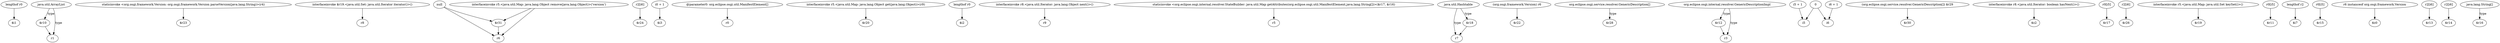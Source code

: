 digraph g {
0[label="lengthof r0"]
1[label="$i1"]
0->1[label=""]
2[label="$r10"]
3[label="r1"]
2->3[label=""]
4[label="staticinvoke <org.osgi.framework.Version: org.osgi.framework.Version parseVersion(java.lang.String)>(r4)"]
5[label="$r23"]
4->5[label=""]
6[label="interfaceinvoke $r19.<java.util.Set: java.util.Iterator iterator()>()"]
7[label="r8"]
6->7[label=""]
8[label="null"]
9[label="r6"]
8->9[label=""]
10[label="r2[i6]"]
11[label="$r24"]
10->11[label=""]
12[label="i0 + 1"]
13[label="$i3"]
12->13[label=""]
14[label="@parameter0: org.eclipse.osgi.util.ManifestElement[]"]
15[label="r0"]
14->15[label=""]
16[label="interfaceinvoke r5.<java.util.Map: java.lang.Object get(java.lang.Object)>(r9)"]
17[label="$r20"]
16->17[label=""]
18[label="lengthof r0"]
19[label="$i2"]
18->19[label=""]
20[label="interfaceinvoke r8.<java.util.Iterator: java.lang.Object next()>()"]
21[label="r9"]
20->21[label=""]
22[label="staticinvoke <org.eclipse.osgi.internal.resolver.StateBuilder: java.util.Map getAttributes(org.eclipse.osgi.util.ManifestElement,java.lang.String[])>($r17, $r16)"]
23[label="r5"]
22->23[label=""]
24[label="java.util.ArrayList"]
24->3[label="type"]
25[label="$r31"]
8->25[label=""]
26[label="interfaceinvoke r5.<java.util.Map: java.lang.Object remove(java.lang.Object)>('version')"]
26->25[label=""]
27[label="java.util.Hashtable"]
28[label="r7"]
27->28[label="type"]
29[label="(org.osgi.framework.Version) r6"]
30[label="$r22"]
29->30[label=""]
31[label="org.eclipse.osgi.service.resolver.GenericDescription[]"]
32[label="$r28"]
31->32[label="type"]
33[label="$r12"]
34[label="r3"]
33->34[label=""]
35[label="0"]
36[label="i5"]
35->36[label=""]
37[label="(org.eclipse.osgi.service.resolver.GenericDescription[]) $r29"]
38[label="$r30"]
37->38[label=""]
39[label="org.eclipse.osgi.internal.resolver.GenericDescriptionImpl"]
39->34[label="type"]
40[label="interfaceinvoke r8.<java.util.Iterator: boolean hasNext()>()"]
41[label="$z2"]
40->41[label=""]
42[label="r0[i5]"]
43[label="$r17"]
42->43[label=""]
44[label="r2[i6]"]
45[label="$r26"]
44->45[label=""]
46[label="interfaceinvoke r5.<java.util.Map: java.util.Set keySet()>()"]
47[label="$r19"]
46->47[label=""]
48[label="r0[i5]"]
49[label="$r11"]
48->49[label=""]
50[label="lengthof r2"]
51[label="$i7"]
50->51[label=""]
52[label="i5 + 1"]
52->36[label=""]
53[label="i6 + 1"]
54[label="i6"]
53->54[label=""]
25->9[label=""]
26->9[label=""]
39->33[label="type"]
55[label="r0[i5]"]
56[label="$r15"]
55->56[label=""]
57[label="$r18"]
27->57[label="type"]
58[label="r6 instanceof org.osgi.framework.Version"]
59[label="$z0"]
58->59[label=""]
60[label="r2[i6]"]
61[label="$r13"]
60->61[label=""]
62[label="r2[i6]"]
63[label="$r14"]
62->63[label=""]
64[label="java.lang.String[]"]
65[label="$r16"]
64->65[label="type"]
24->2[label="type"]
35->54[label=""]
57->28[label=""]
}